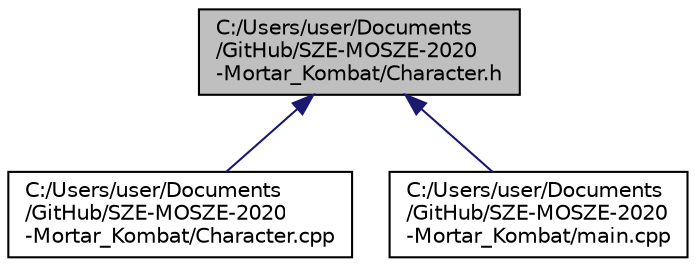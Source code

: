 digraph "C:/Users/user/Documents/GitHub/SZE-MOSZE-2020-Mortar_Kombat/Character.h"
{
 // LATEX_PDF_SIZE
  edge [fontname="Helvetica",fontsize="10",labelfontname="Helvetica",labelfontsize="10"];
  node [fontname="Helvetica",fontsize="10",shape=record];
  Node1 [label="C:/Users/user/Documents\l/GitHub/SZE-MOSZE-2020\l-Mortar_Kombat/Character.h",height=0.2,width=0.4,color="black", fillcolor="grey75", style="filled", fontcolor="black",tooltip=" "];
  Node1 -> Node2 [dir="back",color="midnightblue",fontsize="10",style="solid",fontname="Helvetica"];
  Node2 [label="C:/Users/user/Documents\l/GitHub/SZE-MOSZE-2020\l-Mortar_Kombat/Character.cpp",height=0.2,width=0.4,color="black", fillcolor="white", style="filled",URL="$_character_8cpp.html",tooltip=" "];
  Node1 -> Node3 [dir="back",color="midnightblue",fontsize="10",style="solid",fontname="Helvetica"];
  Node3 [label="C:/Users/user/Documents\l/GitHub/SZE-MOSZE-2020\l-Mortar_Kombat/main.cpp",height=0.2,width=0.4,color="black", fillcolor="white", style="filled",URL="$main_8cpp.html",tooltip="This file contains the main function."];
}
